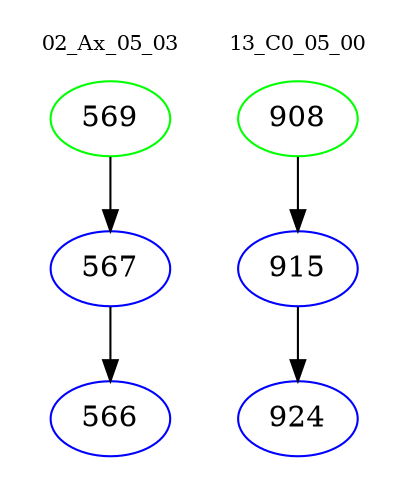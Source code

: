 digraph{
subgraph cluster_0 {
color = white
label = "02_Ax_05_03";
fontsize=10;
T0_569 [label="569", color="green"]
T0_569 -> T0_567 [color="black"]
T0_567 [label="567", color="blue"]
T0_567 -> T0_566 [color="black"]
T0_566 [label="566", color="blue"]
}
subgraph cluster_1 {
color = white
label = "13_C0_05_00";
fontsize=10;
T1_908 [label="908", color="green"]
T1_908 -> T1_915 [color="black"]
T1_915 [label="915", color="blue"]
T1_915 -> T1_924 [color="black"]
T1_924 [label="924", color="blue"]
}
}
